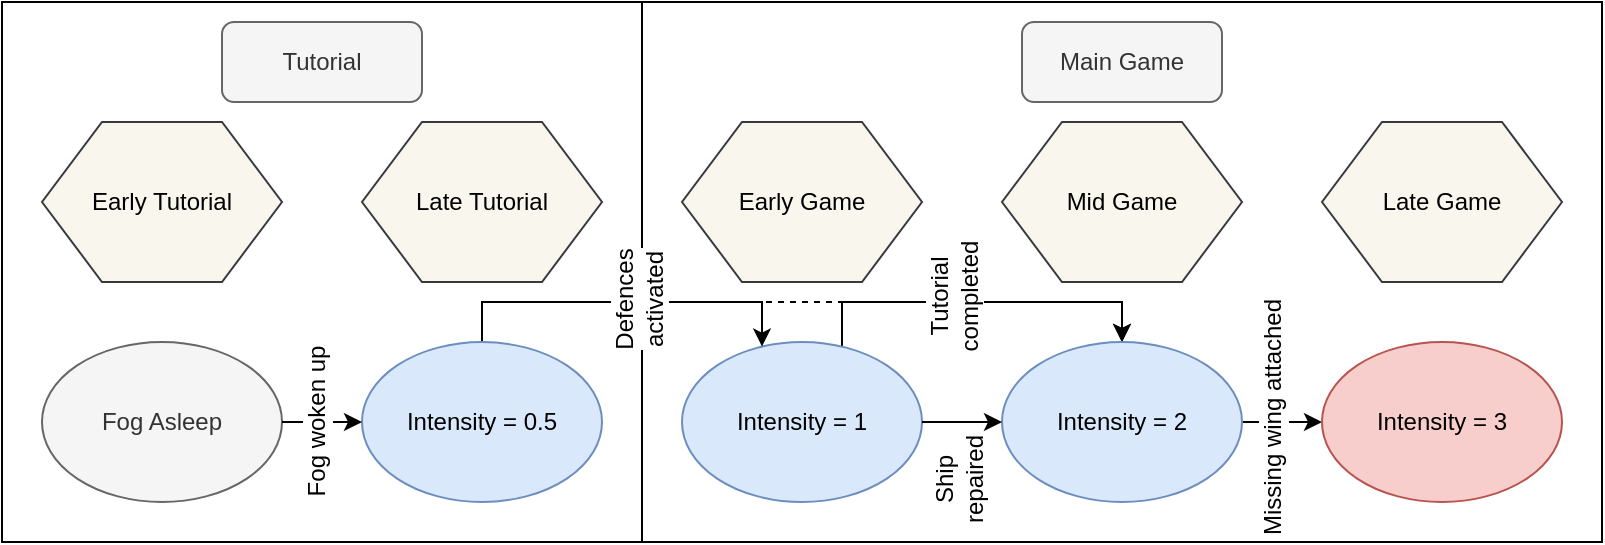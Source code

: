 <mxfile version="12.1.0" type="device" pages="1"><diagram id="pjZ7qb1V4NSrotgc5X2Q" name="Page-1"><mxGraphModel dx="1598" dy="666" grid="1" gridSize="10" guides="1" tooltips="1" connect="1" arrows="1" fold="1" page="1" pageScale="1" pageWidth="850" pageHeight="1100" math="0" shadow="0"><root><mxCell id="0"/><mxCell id="1" parent="0"/><mxCell id="MDaJ4MS5ojsemLT40gA7-84" value="" style="rounded=0;whiteSpace=wrap;html=1;" vertex="1" parent="1"><mxGeometry x="180" y="190" width="480" height="270" as="geometry"/></mxCell><mxCell id="MDaJ4MS5ojsemLT40gA7-89" style="edgeStyle=orthogonalEdgeStyle;rounded=0;orthogonalLoop=1;jettySize=auto;html=1;entryX=0;entryY=0.5;entryDx=0;entryDy=0;exitX=1;exitY=0.5;exitDx=0;exitDy=0;" edge="1" parent="1" source="MDaJ4MS5ojsemLT40gA7-73" target="MDaJ4MS5ojsemLT40gA7-85"><mxGeometry relative="1" as="geometry"><Array as="points"/></mxGeometry></mxCell><mxCell id="MDaJ4MS5ojsemLT40gA7-107" value="Missing wing attached" style="text;html=1;resizable=0;points=[];align=center;verticalAlign=middle;labelBackgroundColor=#ffffff;rotation=-90;" vertex="1" connectable="0" parent="MDaJ4MS5ojsemLT40gA7-89"><mxGeometry x="-0.256" relative="1" as="geometry"><mxPoint y="-2" as="offset"/></mxGeometry></mxCell><mxCell id="MDaJ4MS5ojsemLT40gA7-82" value="" style="rounded=0;whiteSpace=wrap;html=1;" vertex="1" parent="1"><mxGeometry x="-140" y="190" width="320" height="270" as="geometry"/></mxCell><mxCell id="MDaJ4MS5ojsemLT40gA7-102" style="edgeStyle=orthogonalEdgeStyle;rounded=0;orthogonalLoop=1;jettySize=auto;html=1;entryX=0.5;entryY=0;entryDx=0;entryDy=0;" edge="1" parent="1" source="MDaJ4MS5ojsemLT40gA7-72" target="MDaJ4MS5ojsemLT40gA7-73"><mxGeometry relative="1" as="geometry"><Array as="points"><mxPoint x="280" y="340"/><mxPoint x="420" y="340"/></Array></mxGeometry></mxCell><mxCell id="MDaJ4MS5ojsemLT40gA7-103" style="edgeStyle=orthogonalEdgeStyle;rounded=0;orthogonalLoop=1;jettySize=auto;html=1;entryX=0.5;entryY=0;entryDx=0;entryDy=0;dashed=1;exitX=0.5;exitY=0;exitDx=0;exitDy=0;" edge="1" parent="1" source="MDaJ4MS5ojsemLT40gA7-77" target="MDaJ4MS5ojsemLT40gA7-73"><mxGeometry relative="1" as="geometry"/></mxCell><mxCell id="MDaJ4MS5ojsemLT40gA7-105" value="Tutorial&lt;br&gt;completed" style="text;html=1;resizable=0;points=[];align=center;verticalAlign=middle;labelBackgroundColor=#ffffff;rotation=-90;" vertex="1" connectable="0" parent="MDaJ4MS5ojsemLT40gA7-103"><mxGeometry x="0.419" y="2" relative="1" as="geometry"><mxPoint as="offset"/></mxGeometry></mxCell><mxCell id="MDaJ4MS5ojsemLT40gA7-72" value="Intensity = 1" style="ellipse;whiteSpace=wrap;html=1;fillColor=#dae8fc;strokeColor=#6c8ebf;" vertex="1" parent="1"><mxGeometry x="200" y="360" width="120" height="80" as="geometry"/></mxCell><mxCell id="MDaJ4MS5ojsemLT40gA7-73" value="Intensity = 2" style="ellipse;whiteSpace=wrap;html=1;fillColor=#dae8fc;strokeColor=#6c8ebf;" vertex="1" parent="1"><mxGeometry x="360" y="360" width="120" height="80" as="geometry"/></mxCell><mxCell id="MDaJ4MS5ojsemLT40gA7-74" value="Early Game" style="shape=hexagon;perimeter=hexagonPerimeter2;whiteSpace=wrap;html=1;fillColor=#f9f7ed;strokeColor=#36393d;" vertex="1" parent="1"><mxGeometry x="200" y="250" width="120" height="80" as="geometry"/></mxCell><mxCell id="MDaJ4MS5ojsemLT40gA7-75" value="Mid Game" style="shape=hexagon;perimeter=hexagonPerimeter2;whiteSpace=wrap;html=1;fillColor=#f9f7ed;strokeColor=#36393d;" vertex="1" parent="1"><mxGeometry x="360" y="250" width="120" height="80" as="geometry"/></mxCell><mxCell id="MDaJ4MS5ojsemLT40gA7-76" value="Late Game" style="shape=hexagon;perimeter=hexagonPerimeter2;whiteSpace=wrap;html=1;fillColor=#f9f7ed;strokeColor=#36393d;" vertex="1" parent="1"><mxGeometry x="520" y="250" width="120" height="80" as="geometry"/></mxCell><mxCell id="MDaJ4MS5ojsemLT40gA7-90" style="edgeStyle=orthogonalEdgeStyle;rounded=0;orthogonalLoop=1;jettySize=auto;html=1;" edge="1" parent="1" source="MDaJ4MS5ojsemLT40gA7-77" target="MDaJ4MS5ojsemLT40gA7-72"><mxGeometry relative="1" as="geometry"><Array as="points"><mxPoint x="100" y="340"/><mxPoint x="240" y="340"/></Array></mxGeometry></mxCell><mxCell id="MDaJ4MS5ojsemLT40gA7-104" value="Defences&lt;br&gt;activated" style="text;html=1;resizable=0;points=[];align=center;verticalAlign=middle;labelBackgroundColor=#ffffff;rotation=-90;" vertex="1" connectable="0" parent="MDaJ4MS5ojsemLT40gA7-90"><mxGeometry x="0.204" relative="1" as="geometry"><mxPoint x="-11" y="-0.5" as="offset"/></mxGeometry></mxCell><mxCell id="MDaJ4MS5ojsemLT40gA7-77" value="Intensity = 0.5" style="ellipse;whiteSpace=wrap;html=1;fillColor=#dae8fc;strokeColor=#6c8ebf;" vertex="1" parent="1"><mxGeometry x="40" y="360" width="120" height="80" as="geometry"/></mxCell><mxCell id="MDaJ4MS5ojsemLT40gA7-78" value="Late Tutorial" style="shape=hexagon;perimeter=hexagonPerimeter2;whiteSpace=wrap;html=1;fillColor=#f9f7ed;strokeColor=#36393d;" vertex="1" parent="1"><mxGeometry x="40" y="250" width="120" height="80" as="geometry"/></mxCell><mxCell id="MDaJ4MS5ojsemLT40gA7-79" value="Early Tutorial" style="shape=hexagon;perimeter=hexagonPerimeter2;whiteSpace=wrap;html=1;fillColor=#f9f7ed;strokeColor=#36393d;" vertex="1" parent="1"><mxGeometry x="-120" y="250" width="120" height="80" as="geometry"/></mxCell><mxCell id="MDaJ4MS5ojsemLT40gA7-80" value="Fog Asleep" style="ellipse;whiteSpace=wrap;html=1;fillColor=#f5f5f5;strokeColor=#666666;fontColor=#333333;" vertex="1" parent="1"><mxGeometry x="-120" y="360" width="120" height="80" as="geometry"/></mxCell><mxCell id="MDaJ4MS5ojsemLT40gA7-85" value="Intensity = 3" style="ellipse;whiteSpace=wrap;html=1;fillColor=#f8cecc;strokeColor=#b85450;" vertex="1" parent="1"><mxGeometry x="520" y="360" width="120" height="80" as="geometry"/></mxCell><mxCell id="MDaJ4MS5ojsemLT40gA7-91" style="edgeStyle=orthogonalEdgeStyle;rounded=0;orthogonalLoop=1;jettySize=auto;html=1;entryX=0;entryY=0.5;entryDx=0;entryDy=0;" edge="1" parent="1" source="MDaJ4MS5ojsemLT40gA7-80" target="MDaJ4MS5ojsemLT40gA7-77"><mxGeometry relative="1" as="geometry"><Array as="points"><mxPoint x="10" y="400"/><mxPoint x="10" y="400"/></Array></mxGeometry></mxCell><mxCell id="MDaJ4MS5ojsemLT40gA7-92" value="Fog woken up" style="text;html=1;resizable=0;points=[];align=center;verticalAlign=middle;labelBackgroundColor=#ffffff;rotation=-90;" vertex="1" connectable="0" parent="MDaJ4MS5ojsemLT40gA7-91"><mxGeometry x="-0.365" y="1" relative="1" as="geometry"><mxPoint x="4.5" y="1" as="offset"/></mxGeometry></mxCell><mxCell id="MDaJ4MS5ojsemLT40gA7-93" value="Tutorial" style="rounded=1;whiteSpace=wrap;html=1;fillColor=#f5f5f5;strokeColor=#666666;fontColor=#333333;" vertex="1" parent="1"><mxGeometry x="-30" y="200" width="100" height="40" as="geometry"/></mxCell><mxCell id="MDaJ4MS5ojsemLT40gA7-101" value="Main Game" style="rounded=1;whiteSpace=wrap;html=1;fillColor=#f5f5f5;strokeColor=#666666;fontColor=#333333;" vertex="1" parent="1"><mxGeometry x="370" y="200" width="100" height="40" as="geometry"/></mxCell><mxCell id="MDaJ4MS5ojsemLT40gA7-88" style="edgeStyle=orthogonalEdgeStyle;rounded=0;orthogonalLoop=1;jettySize=auto;html=1;entryX=0;entryY=0.5;entryDx=0;entryDy=0;" edge="1" parent="1" source="MDaJ4MS5ojsemLT40gA7-72" target="MDaJ4MS5ojsemLT40gA7-73"><mxGeometry relative="1" as="geometry"/></mxCell><mxCell id="MDaJ4MS5ojsemLT40gA7-106" value="Ship&lt;br&gt;repaired" style="text;html=1;resizable=0;points=[];align=center;verticalAlign=middle;labelBackgroundColor=#ffffff;rotation=-90;" vertex="1" connectable="0" parent="MDaJ4MS5ojsemLT40gA7-88"><mxGeometry x="0.207" relative="1" as="geometry"><mxPoint x="-6" y="29" as="offset"/></mxGeometry></mxCell></root></mxGraphModel></diagram></mxfile>